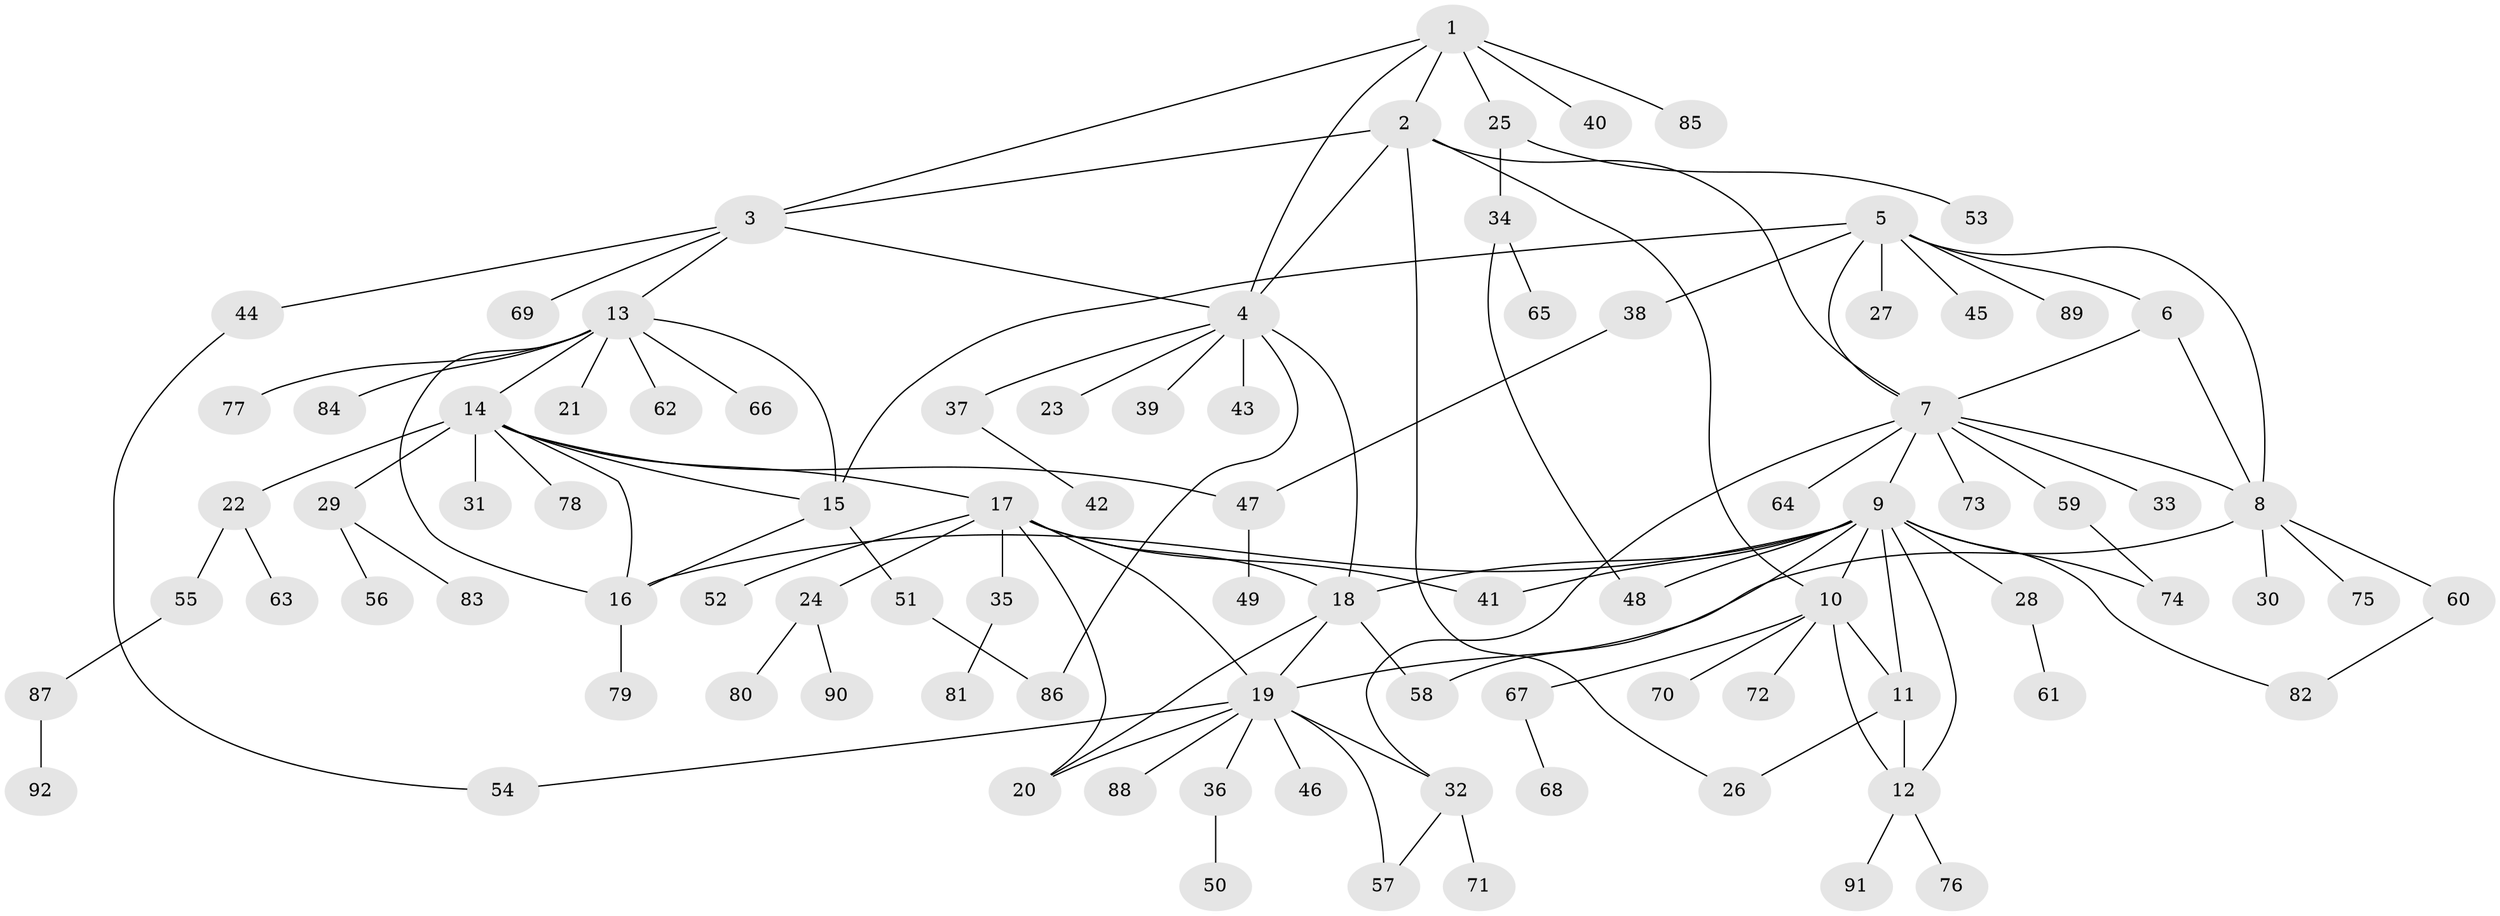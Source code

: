 // Generated by graph-tools (version 1.1) at 2025/16/03/09/25 04:16:02]
// undirected, 92 vertices, 123 edges
graph export_dot {
graph [start="1"]
  node [color=gray90,style=filled];
  1;
  2;
  3;
  4;
  5;
  6;
  7;
  8;
  9;
  10;
  11;
  12;
  13;
  14;
  15;
  16;
  17;
  18;
  19;
  20;
  21;
  22;
  23;
  24;
  25;
  26;
  27;
  28;
  29;
  30;
  31;
  32;
  33;
  34;
  35;
  36;
  37;
  38;
  39;
  40;
  41;
  42;
  43;
  44;
  45;
  46;
  47;
  48;
  49;
  50;
  51;
  52;
  53;
  54;
  55;
  56;
  57;
  58;
  59;
  60;
  61;
  62;
  63;
  64;
  65;
  66;
  67;
  68;
  69;
  70;
  71;
  72;
  73;
  74;
  75;
  76;
  77;
  78;
  79;
  80;
  81;
  82;
  83;
  84;
  85;
  86;
  87;
  88;
  89;
  90;
  91;
  92;
  1 -- 2;
  1 -- 3;
  1 -- 4;
  1 -- 25;
  1 -- 40;
  1 -- 85;
  2 -- 3;
  2 -- 4;
  2 -- 7;
  2 -- 10;
  2 -- 26;
  3 -- 4;
  3 -- 13;
  3 -- 44;
  3 -- 69;
  4 -- 18;
  4 -- 23;
  4 -- 37;
  4 -- 39;
  4 -- 43;
  4 -- 86;
  5 -- 6;
  5 -- 7;
  5 -- 8;
  5 -- 15;
  5 -- 27;
  5 -- 38;
  5 -- 45;
  5 -- 89;
  6 -- 7;
  6 -- 8;
  7 -- 8;
  7 -- 9;
  7 -- 32;
  7 -- 33;
  7 -- 59;
  7 -- 64;
  7 -- 73;
  8 -- 19;
  8 -- 30;
  8 -- 60;
  8 -- 75;
  9 -- 10;
  9 -- 11;
  9 -- 12;
  9 -- 16;
  9 -- 18;
  9 -- 28;
  9 -- 41;
  9 -- 48;
  9 -- 58;
  9 -- 74;
  9 -- 82;
  10 -- 11;
  10 -- 12;
  10 -- 67;
  10 -- 70;
  10 -- 72;
  11 -- 12;
  11 -- 26;
  12 -- 76;
  12 -- 91;
  13 -- 14;
  13 -- 15;
  13 -- 16;
  13 -- 21;
  13 -- 62;
  13 -- 66;
  13 -- 77;
  13 -- 84;
  14 -- 15;
  14 -- 16;
  14 -- 17;
  14 -- 22;
  14 -- 29;
  14 -- 31;
  14 -- 47;
  14 -- 78;
  15 -- 16;
  15 -- 51;
  16 -- 79;
  17 -- 18;
  17 -- 19;
  17 -- 20;
  17 -- 24;
  17 -- 35;
  17 -- 41;
  17 -- 52;
  18 -- 19;
  18 -- 20;
  18 -- 58;
  19 -- 20;
  19 -- 32;
  19 -- 36;
  19 -- 46;
  19 -- 54;
  19 -- 57;
  19 -- 88;
  22 -- 55;
  22 -- 63;
  24 -- 80;
  24 -- 90;
  25 -- 34;
  25 -- 53;
  28 -- 61;
  29 -- 56;
  29 -- 83;
  32 -- 57;
  32 -- 71;
  34 -- 48;
  34 -- 65;
  35 -- 81;
  36 -- 50;
  37 -- 42;
  38 -- 47;
  44 -- 54;
  47 -- 49;
  51 -- 86;
  55 -- 87;
  59 -- 74;
  60 -- 82;
  67 -- 68;
  87 -- 92;
}
